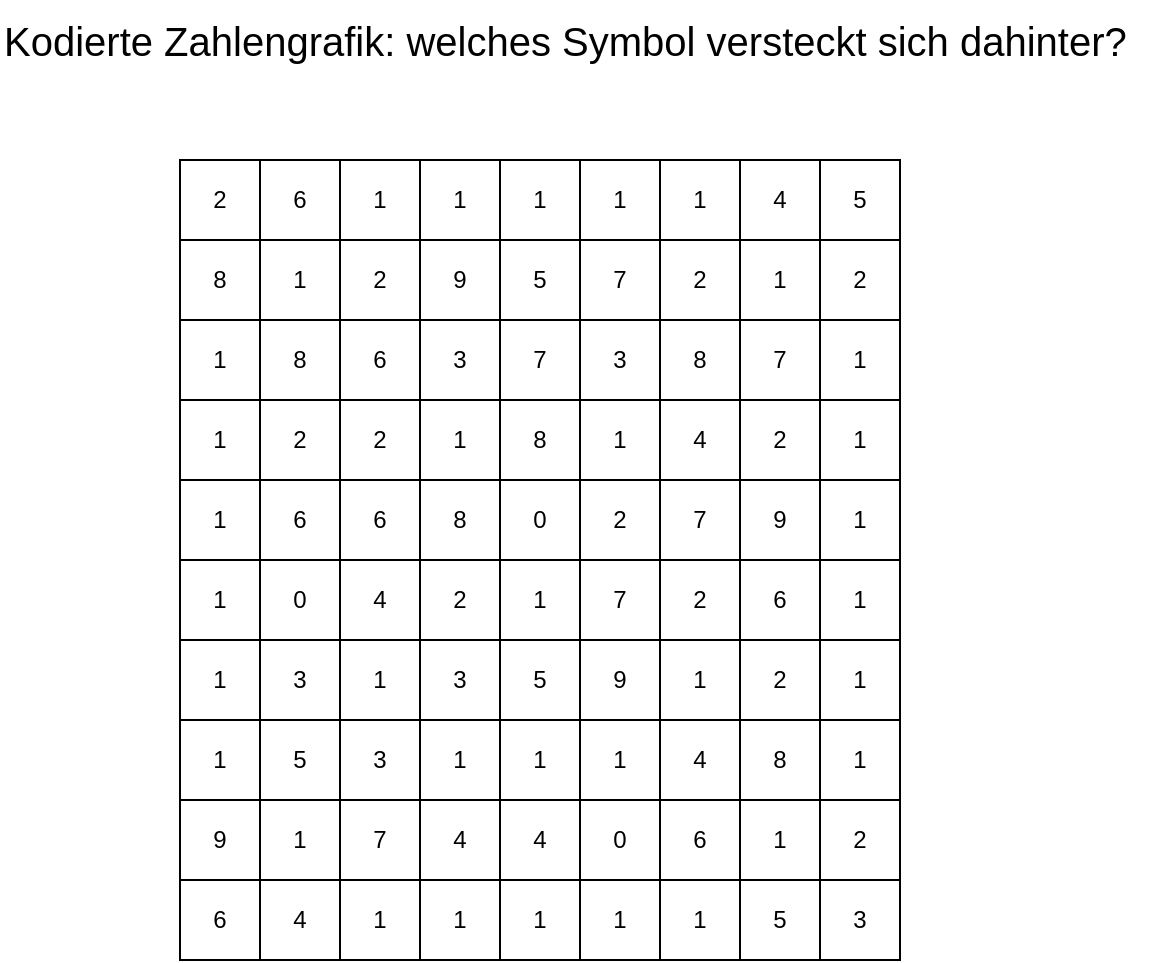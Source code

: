 <mxfile version="28.1.2">
  <diagram id="M1aS90aWbnbYZpcwZRTR" name="Codierung">
    <mxGraphModel dx="1467" dy="1004" grid="1" gridSize="10" guides="1" tooltips="1" connect="1" arrows="1" fold="1" page="1" pageScale="1" pageWidth="827" pageHeight="1169" background="#FFFFFF" math="0" shadow="0">
      <root>
        <mxCell id="0" />
        <mxCell id="1" parent="0" />
        <mxCell id="FFoIdALZb6u8X5grWPPZ-14" value="" style="childLayout=tableLayout;recursiveResize=0;shadow=0;fillColor=none;" parent="1" vertex="1">
          <mxGeometry x="200" y="120" width="120" height="400.0" as="geometry" />
        </mxCell>
        <mxCell id="FFoIdALZb6u8X5grWPPZ-15" value="" style="shape=tableRow;horizontal=0;startSize=0;swimlaneHead=0;swimlaneBody=0;top=0;left=0;bottom=0;right=0;dropTarget=0;collapsible=0;recursiveResize=0;expand=0;fontStyle=0;fillColor=none;strokeColor=inherit;" parent="FFoIdALZb6u8X5grWPPZ-14" vertex="1">
          <mxGeometry width="120" height="40" as="geometry" />
        </mxCell>
        <mxCell id="FFoIdALZb6u8X5grWPPZ-16" value="2" style="connectable=0;recursiveResize=0;strokeColor=inherit;fillColor=none;align=center;whiteSpace=wrap;html=1;" parent="FFoIdALZb6u8X5grWPPZ-15" vertex="1">
          <mxGeometry width="40" height="40" as="geometry">
            <mxRectangle width="40" height="40" as="alternateBounds" />
          </mxGeometry>
        </mxCell>
        <mxCell id="FFoIdALZb6u8X5grWPPZ-17" value="6" style="connectable=0;recursiveResize=0;strokeColor=inherit;fillColor=none;align=center;whiteSpace=wrap;html=1;" parent="FFoIdALZb6u8X5grWPPZ-15" vertex="1">
          <mxGeometry x="40" width="40" height="40" as="geometry">
            <mxRectangle width="40" height="40" as="alternateBounds" />
          </mxGeometry>
        </mxCell>
        <mxCell id="FFoIdALZb6u8X5grWPPZ-18" value="1" style="connectable=0;recursiveResize=0;strokeColor=inherit;fillColor=none;align=center;whiteSpace=wrap;html=1;" parent="FFoIdALZb6u8X5grWPPZ-15" vertex="1">
          <mxGeometry x="80" width="40" height="40" as="geometry">
            <mxRectangle width="40" height="40" as="alternateBounds" />
          </mxGeometry>
        </mxCell>
        <mxCell id="FFoIdALZb6u8X5grWPPZ-51" value="" style="shape=tableRow;horizontal=0;startSize=0;swimlaneHead=0;swimlaneBody=0;top=0;left=0;bottom=0;right=0;dropTarget=0;collapsible=0;recursiveResize=0;expand=0;fontStyle=0;fillColor=none;strokeColor=inherit;" parent="FFoIdALZb6u8X5grWPPZ-14" vertex="1">
          <mxGeometry y="40" width="120" height="40" as="geometry" />
        </mxCell>
        <mxCell id="FFoIdALZb6u8X5grWPPZ-52" value="8" style="connectable=0;recursiveResize=0;strokeColor=inherit;fillColor=none;align=center;whiteSpace=wrap;html=1;" parent="FFoIdALZb6u8X5grWPPZ-51" vertex="1">
          <mxGeometry width="40" height="40" as="geometry">
            <mxRectangle width="40" height="40" as="alternateBounds" />
          </mxGeometry>
        </mxCell>
        <mxCell id="FFoIdALZb6u8X5grWPPZ-53" value="1" style="connectable=0;recursiveResize=0;strokeColor=inherit;fillColor=none;align=center;whiteSpace=wrap;html=1;" parent="FFoIdALZb6u8X5grWPPZ-51" vertex="1">
          <mxGeometry x="40" width="40" height="40" as="geometry">
            <mxRectangle width="40" height="40" as="alternateBounds" />
          </mxGeometry>
        </mxCell>
        <mxCell id="FFoIdALZb6u8X5grWPPZ-54" value="2" style="connectable=0;recursiveResize=0;strokeColor=inherit;fillColor=none;align=center;whiteSpace=wrap;html=1;" parent="FFoIdALZb6u8X5grWPPZ-51" vertex="1">
          <mxGeometry x="80" width="40" height="40" as="geometry">
            <mxRectangle width="40" height="40" as="alternateBounds" />
          </mxGeometry>
        </mxCell>
        <mxCell id="FFoIdALZb6u8X5grWPPZ-47" value="" style="shape=tableRow;horizontal=0;startSize=0;swimlaneHead=0;swimlaneBody=0;top=0;left=0;bottom=0;right=0;dropTarget=0;collapsible=0;recursiveResize=0;expand=0;fontStyle=0;fillColor=none;strokeColor=inherit;" parent="FFoIdALZb6u8X5grWPPZ-14" vertex="1">
          <mxGeometry y="80" width="120" height="40" as="geometry" />
        </mxCell>
        <mxCell id="FFoIdALZb6u8X5grWPPZ-48" value="1" style="connectable=0;recursiveResize=0;strokeColor=inherit;fillColor=none;align=center;whiteSpace=wrap;html=1;" parent="FFoIdALZb6u8X5grWPPZ-47" vertex="1">
          <mxGeometry width="40" height="40" as="geometry">
            <mxRectangle width="40" height="40" as="alternateBounds" />
          </mxGeometry>
        </mxCell>
        <mxCell id="FFoIdALZb6u8X5grWPPZ-49" value="8" style="connectable=0;recursiveResize=0;strokeColor=inherit;fillColor=none;align=center;whiteSpace=wrap;html=1;" parent="FFoIdALZb6u8X5grWPPZ-47" vertex="1">
          <mxGeometry x="40" width="40" height="40" as="geometry">
            <mxRectangle width="40" height="40" as="alternateBounds" />
          </mxGeometry>
        </mxCell>
        <mxCell id="FFoIdALZb6u8X5grWPPZ-50" value="6" style="connectable=0;recursiveResize=0;strokeColor=inherit;fillColor=none;align=center;whiteSpace=wrap;html=1;" parent="FFoIdALZb6u8X5grWPPZ-47" vertex="1">
          <mxGeometry x="80" width="40" height="40" as="geometry">
            <mxRectangle width="40" height="40" as="alternateBounds" />
          </mxGeometry>
        </mxCell>
        <mxCell id="FFoIdALZb6u8X5grWPPZ-35" value="" style="shape=tableRow;horizontal=0;startSize=0;swimlaneHead=0;swimlaneBody=0;top=0;left=0;bottom=0;right=0;dropTarget=0;collapsible=0;recursiveResize=0;expand=0;fontStyle=0;fillColor=none;strokeColor=inherit;" parent="FFoIdALZb6u8X5grWPPZ-14" vertex="1">
          <mxGeometry y="120" width="120" height="40" as="geometry" />
        </mxCell>
        <mxCell id="FFoIdALZb6u8X5grWPPZ-36" value="1" style="connectable=0;recursiveResize=0;strokeColor=inherit;fillColor=none;align=center;whiteSpace=wrap;html=1;" parent="FFoIdALZb6u8X5grWPPZ-35" vertex="1">
          <mxGeometry width="40" height="40" as="geometry">
            <mxRectangle width="40" height="40" as="alternateBounds" />
          </mxGeometry>
        </mxCell>
        <mxCell id="FFoIdALZb6u8X5grWPPZ-37" value="2" style="connectable=0;recursiveResize=0;strokeColor=inherit;fillColor=none;align=center;whiteSpace=wrap;html=1;" parent="FFoIdALZb6u8X5grWPPZ-35" vertex="1">
          <mxGeometry x="40" width="40" height="40" as="geometry">
            <mxRectangle width="40" height="40" as="alternateBounds" />
          </mxGeometry>
        </mxCell>
        <mxCell id="FFoIdALZb6u8X5grWPPZ-38" value="2" style="connectable=0;recursiveResize=0;strokeColor=inherit;fillColor=none;align=center;whiteSpace=wrap;html=1;" parent="FFoIdALZb6u8X5grWPPZ-35" vertex="1">
          <mxGeometry x="80" width="40" height="40" as="geometry">
            <mxRectangle width="40" height="40" as="alternateBounds" />
          </mxGeometry>
        </mxCell>
        <mxCell id="FFoIdALZb6u8X5grWPPZ-39" value="" style="shape=tableRow;horizontal=0;startSize=0;swimlaneHead=0;swimlaneBody=0;top=0;left=0;bottom=0;right=0;dropTarget=0;collapsible=0;recursiveResize=0;expand=0;fontStyle=0;fillColor=none;strokeColor=inherit;" parent="FFoIdALZb6u8X5grWPPZ-14" vertex="1">
          <mxGeometry y="160" width="120" height="40" as="geometry" />
        </mxCell>
        <mxCell id="FFoIdALZb6u8X5grWPPZ-40" value="1" style="connectable=0;recursiveResize=0;strokeColor=inherit;fillColor=none;align=center;whiteSpace=wrap;html=1;" parent="FFoIdALZb6u8X5grWPPZ-39" vertex="1">
          <mxGeometry width="40" height="40" as="geometry">
            <mxRectangle width="40" height="40" as="alternateBounds" />
          </mxGeometry>
        </mxCell>
        <mxCell id="FFoIdALZb6u8X5grWPPZ-41" value="6" style="connectable=0;recursiveResize=0;strokeColor=inherit;fillColor=none;align=center;whiteSpace=wrap;html=1;" parent="FFoIdALZb6u8X5grWPPZ-39" vertex="1">
          <mxGeometry x="40" width="40" height="40" as="geometry">
            <mxRectangle width="40" height="40" as="alternateBounds" />
          </mxGeometry>
        </mxCell>
        <mxCell id="FFoIdALZb6u8X5grWPPZ-42" value="6" style="connectable=0;recursiveResize=0;align=center;whiteSpace=wrap;html=1;" parent="FFoIdALZb6u8X5grWPPZ-39" vertex="1">
          <mxGeometry x="80" width="40" height="40" as="geometry">
            <mxRectangle width="40" height="40" as="alternateBounds" />
          </mxGeometry>
        </mxCell>
        <mxCell id="FFoIdALZb6u8X5grWPPZ-55" value="" style="shape=tableRow;horizontal=0;startSize=0;swimlaneHead=0;swimlaneBody=0;top=0;left=0;bottom=0;right=0;dropTarget=0;collapsible=0;recursiveResize=0;expand=0;fontStyle=0;fillColor=none;strokeColor=inherit;" parent="FFoIdALZb6u8X5grWPPZ-14" vertex="1">
          <mxGeometry y="200" width="120" height="40" as="geometry" />
        </mxCell>
        <mxCell id="FFoIdALZb6u8X5grWPPZ-56" value="1" style="connectable=0;recursiveResize=0;strokeColor=inherit;fillColor=default;align=center;whiteSpace=wrap;html=1;" parent="FFoIdALZb6u8X5grWPPZ-55" vertex="1">
          <mxGeometry width="40" height="40" as="geometry">
            <mxRectangle width="40" height="40" as="alternateBounds" />
          </mxGeometry>
        </mxCell>
        <mxCell id="FFoIdALZb6u8X5grWPPZ-57" value="0" style="connectable=0;recursiveResize=0;strokeColor=inherit;fillColor=none;align=center;whiteSpace=wrap;html=1;" parent="FFoIdALZb6u8X5grWPPZ-55" vertex="1">
          <mxGeometry x="40" width="40" height="40" as="geometry">
            <mxRectangle width="40" height="40" as="alternateBounds" />
          </mxGeometry>
        </mxCell>
        <mxCell id="FFoIdALZb6u8X5grWPPZ-58" value="4" style="connectable=0;recursiveResize=0;strokeColor=inherit;fillColor=none;align=center;whiteSpace=wrap;html=1;" parent="FFoIdALZb6u8X5grWPPZ-55" vertex="1">
          <mxGeometry x="80" width="40" height="40" as="geometry">
            <mxRectangle width="40" height="40" as="alternateBounds" />
          </mxGeometry>
        </mxCell>
        <mxCell id="FFoIdALZb6u8X5grWPPZ-27" value="" style="shape=tableRow;horizontal=0;startSize=0;swimlaneHead=0;swimlaneBody=0;top=0;left=0;bottom=0;right=0;dropTarget=0;collapsible=0;recursiveResize=0;expand=0;fontStyle=0;fillColor=none;strokeColor=inherit;" parent="FFoIdALZb6u8X5grWPPZ-14" vertex="1">
          <mxGeometry y="240" width="120" height="40" as="geometry" />
        </mxCell>
        <mxCell id="FFoIdALZb6u8X5grWPPZ-28" value="1" style="connectable=0;recursiveResize=0;strokeColor=inherit;fillColor=none;align=center;whiteSpace=wrap;html=1;" parent="FFoIdALZb6u8X5grWPPZ-27" vertex="1">
          <mxGeometry width="40" height="40" as="geometry">
            <mxRectangle width="40" height="40" as="alternateBounds" />
          </mxGeometry>
        </mxCell>
        <mxCell id="FFoIdALZb6u8X5grWPPZ-29" value="3" style="connectable=0;recursiveResize=0;strokeColor=inherit;fillColor=none;align=center;whiteSpace=wrap;html=1;" parent="FFoIdALZb6u8X5grWPPZ-27" vertex="1">
          <mxGeometry x="40" width="40" height="40" as="geometry">
            <mxRectangle width="40" height="40" as="alternateBounds" />
          </mxGeometry>
        </mxCell>
        <mxCell id="FFoIdALZb6u8X5grWPPZ-30" value="1" style="connectable=0;recursiveResize=0;strokeColor=inherit;fillColor=none;align=center;whiteSpace=wrap;html=1;" parent="FFoIdALZb6u8X5grWPPZ-27" vertex="1">
          <mxGeometry x="80" width="40" height="40" as="geometry">
            <mxRectangle width="40" height="40" as="alternateBounds" />
          </mxGeometry>
        </mxCell>
        <mxCell id="FFoIdALZb6u8X5grWPPZ-31" value="" style="shape=tableRow;horizontal=0;startSize=0;swimlaneHead=0;swimlaneBody=0;top=0;left=0;bottom=0;right=0;dropTarget=0;collapsible=0;recursiveResize=0;expand=0;fontStyle=0;fillColor=none;strokeColor=inherit;" parent="FFoIdALZb6u8X5grWPPZ-14" vertex="1">
          <mxGeometry y="280" width="120" height="40" as="geometry" />
        </mxCell>
        <mxCell id="FFoIdALZb6u8X5grWPPZ-32" value="1" style="connectable=0;recursiveResize=0;strokeColor=inherit;fillColor=none;align=center;whiteSpace=wrap;html=1;" parent="FFoIdALZb6u8X5grWPPZ-31" vertex="1">
          <mxGeometry width="40" height="40" as="geometry">
            <mxRectangle width="40" height="40" as="alternateBounds" />
          </mxGeometry>
        </mxCell>
        <mxCell id="FFoIdALZb6u8X5grWPPZ-33" value="5" style="connectable=0;recursiveResize=0;strokeColor=inherit;fillColor=none;align=center;whiteSpace=wrap;html=1;" parent="FFoIdALZb6u8X5grWPPZ-31" vertex="1">
          <mxGeometry x="40" width="40" height="40" as="geometry">
            <mxRectangle width="40" height="40" as="alternateBounds" />
          </mxGeometry>
        </mxCell>
        <mxCell id="FFoIdALZb6u8X5grWPPZ-34" value="3" style="connectable=0;recursiveResize=0;strokeColor=inherit;fillColor=none;align=center;whiteSpace=wrap;html=1;" parent="FFoIdALZb6u8X5grWPPZ-31" vertex="1">
          <mxGeometry x="80" width="40" height="40" as="geometry">
            <mxRectangle width="40" height="40" as="alternateBounds" />
          </mxGeometry>
        </mxCell>
        <mxCell id="FFoIdALZb6u8X5grWPPZ-19" style="shape=tableRow;horizontal=0;startSize=0;swimlaneHead=0;swimlaneBody=0;top=0;left=0;bottom=0;right=0;dropTarget=0;collapsible=0;recursiveResize=0;expand=0;fontStyle=0;fillColor=none;strokeColor=inherit;" parent="FFoIdALZb6u8X5grWPPZ-14" vertex="1">
          <mxGeometry y="320" width="120" height="40" as="geometry" />
        </mxCell>
        <mxCell id="FFoIdALZb6u8X5grWPPZ-20" value="9" style="connectable=0;recursiveResize=0;strokeColor=inherit;fillColor=none;align=center;whiteSpace=wrap;html=1;" parent="FFoIdALZb6u8X5grWPPZ-19" vertex="1">
          <mxGeometry width="40" height="40" as="geometry">
            <mxRectangle width="40" height="40" as="alternateBounds" />
          </mxGeometry>
        </mxCell>
        <mxCell id="FFoIdALZb6u8X5grWPPZ-21" value="1" style="connectable=0;recursiveResize=0;strokeColor=inherit;fillColor=none;align=center;whiteSpace=wrap;html=1;" parent="FFoIdALZb6u8X5grWPPZ-19" vertex="1">
          <mxGeometry x="40" width="40" height="40" as="geometry">
            <mxRectangle width="40" height="40" as="alternateBounds" />
          </mxGeometry>
        </mxCell>
        <mxCell id="FFoIdALZb6u8X5grWPPZ-22" value="7" style="connectable=0;recursiveResize=0;strokeColor=inherit;fillColor=none;align=center;whiteSpace=wrap;html=1;" parent="FFoIdALZb6u8X5grWPPZ-19" vertex="1">
          <mxGeometry x="80" width="40" height="40" as="geometry">
            <mxRectangle width="40" height="40" as="alternateBounds" />
          </mxGeometry>
        </mxCell>
        <mxCell id="FFoIdALZb6u8X5grWPPZ-23" style="shape=tableRow;horizontal=0;startSize=0;swimlaneHead=0;swimlaneBody=0;top=0;left=0;bottom=0;right=0;dropTarget=0;collapsible=0;recursiveResize=0;expand=0;fontStyle=0;fillColor=none;strokeColor=inherit;" parent="FFoIdALZb6u8X5grWPPZ-14" vertex="1">
          <mxGeometry y="360" width="120" height="40" as="geometry" />
        </mxCell>
        <mxCell id="FFoIdALZb6u8X5grWPPZ-24" value="6" style="connectable=0;recursiveResize=0;strokeColor=inherit;fillColor=none;align=center;whiteSpace=wrap;html=1;" parent="FFoIdALZb6u8X5grWPPZ-23" vertex="1">
          <mxGeometry width="40" height="40" as="geometry">
            <mxRectangle width="40" height="40" as="alternateBounds" />
          </mxGeometry>
        </mxCell>
        <mxCell id="FFoIdALZb6u8X5grWPPZ-25" value="4" style="connectable=0;recursiveResize=0;strokeColor=inherit;fillColor=none;align=center;whiteSpace=wrap;html=1;" parent="FFoIdALZb6u8X5grWPPZ-23" vertex="1">
          <mxGeometry x="40" width="40" height="40" as="geometry">
            <mxRectangle width="40" height="40" as="alternateBounds" />
          </mxGeometry>
        </mxCell>
        <mxCell id="FFoIdALZb6u8X5grWPPZ-26" value="1" style="connectable=0;recursiveResize=0;strokeColor=inherit;fillColor=none;align=center;whiteSpace=wrap;html=1;" parent="FFoIdALZb6u8X5grWPPZ-23" vertex="1">
          <mxGeometry x="80" width="40" height="40" as="geometry">
            <mxRectangle width="40" height="40" as="alternateBounds" />
          </mxGeometry>
        </mxCell>
        <mxCell id="FFoIdALZb6u8X5grWPPZ-105" value="" style="childLayout=tableLayout;recursiveResize=0;shadow=0;fillColor=none;" parent="1" vertex="1">
          <mxGeometry x="320" y="120" width="120" height="400.0" as="geometry" />
        </mxCell>
        <mxCell id="FFoIdALZb6u8X5grWPPZ-106" value="" style="shape=tableRow;horizontal=0;startSize=0;swimlaneHead=0;swimlaneBody=0;top=0;left=0;bottom=0;right=0;dropTarget=0;collapsible=0;recursiveResize=0;expand=0;fontStyle=0;fillColor=none;strokeColor=inherit;" parent="FFoIdALZb6u8X5grWPPZ-105" vertex="1">
          <mxGeometry width="120" height="40" as="geometry" />
        </mxCell>
        <mxCell id="FFoIdALZb6u8X5grWPPZ-107" value="1" style="connectable=0;recursiveResize=0;strokeColor=inherit;fillColor=none;align=center;whiteSpace=wrap;html=1;" parent="FFoIdALZb6u8X5grWPPZ-106" vertex="1">
          <mxGeometry width="40" height="40" as="geometry">
            <mxRectangle width="40" height="40" as="alternateBounds" />
          </mxGeometry>
        </mxCell>
        <mxCell id="FFoIdALZb6u8X5grWPPZ-108" value="1" style="connectable=0;recursiveResize=0;strokeColor=inherit;fillColor=none;align=center;whiteSpace=wrap;html=1;" parent="FFoIdALZb6u8X5grWPPZ-106" vertex="1">
          <mxGeometry x="40" width="40" height="40" as="geometry">
            <mxRectangle width="40" height="40" as="alternateBounds" />
          </mxGeometry>
        </mxCell>
        <mxCell id="FFoIdALZb6u8X5grWPPZ-109" value="1" style="connectable=0;recursiveResize=0;strokeColor=inherit;fillColor=none;align=center;whiteSpace=wrap;html=1;" parent="FFoIdALZb6u8X5grWPPZ-106" vertex="1">
          <mxGeometry x="80" width="40" height="40" as="geometry">
            <mxRectangle width="40" height="40" as="alternateBounds" />
          </mxGeometry>
        </mxCell>
        <mxCell id="FFoIdALZb6u8X5grWPPZ-110" value="" style="shape=tableRow;horizontal=0;startSize=0;swimlaneHead=0;swimlaneBody=0;top=0;left=0;bottom=0;right=0;dropTarget=0;collapsible=0;recursiveResize=0;expand=0;fontStyle=0;fillColor=none;strokeColor=inherit;" parent="FFoIdALZb6u8X5grWPPZ-105" vertex="1">
          <mxGeometry y="40" width="120" height="40" as="geometry" />
        </mxCell>
        <mxCell id="FFoIdALZb6u8X5grWPPZ-111" value="9" style="connectable=0;recursiveResize=0;strokeColor=inherit;fillColor=none;align=center;whiteSpace=wrap;html=1;" parent="FFoIdALZb6u8X5grWPPZ-110" vertex="1">
          <mxGeometry width="40" height="40" as="geometry">
            <mxRectangle width="40" height="40" as="alternateBounds" />
          </mxGeometry>
        </mxCell>
        <mxCell id="FFoIdALZb6u8X5grWPPZ-112" value="5" style="connectable=0;recursiveResize=0;strokeColor=inherit;fillColor=none;align=center;whiteSpace=wrap;html=1;" parent="FFoIdALZb6u8X5grWPPZ-110" vertex="1">
          <mxGeometry x="40" width="40" height="40" as="geometry">
            <mxRectangle width="40" height="40" as="alternateBounds" />
          </mxGeometry>
        </mxCell>
        <mxCell id="FFoIdALZb6u8X5grWPPZ-113" value="7" style="connectable=0;recursiveResize=0;strokeColor=inherit;fillColor=none;align=center;whiteSpace=wrap;html=1;" parent="FFoIdALZb6u8X5grWPPZ-110" vertex="1">
          <mxGeometry x="80" width="40" height="40" as="geometry">
            <mxRectangle width="40" height="40" as="alternateBounds" />
          </mxGeometry>
        </mxCell>
        <mxCell id="FFoIdALZb6u8X5grWPPZ-114" value="" style="shape=tableRow;horizontal=0;startSize=0;swimlaneHead=0;swimlaneBody=0;top=0;left=0;bottom=0;right=0;dropTarget=0;collapsible=0;recursiveResize=0;expand=0;fontStyle=0;fillColor=none;strokeColor=inherit;" parent="FFoIdALZb6u8X5grWPPZ-105" vertex="1">
          <mxGeometry y="80" width="120" height="40" as="geometry" />
        </mxCell>
        <mxCell id="FFoIdALZb6u8X5grWPPZ-115" value="3" style="connectable=0;recursiveResize=0;strokeColor=inherit;fillColor=none;align=center;whiteSpace=wrap;html=1;" parent="FFoIdALZb6u8X5grWPPZ-114" vertex="1">
          <mxGeometry width="40" height="40" as="geometry">
            <mxRectangle width="40" height="40" as="alternateBounds" />
          </mxGeometry>
        </mxCell>
        <mxCell id="FFoIdALZb6u8X5grWPPZ-116" value="7" style="connectable=0;recursiveResize=0;strokeColor=inherit;fillColor=none;align=center;whiteSpace=wrap;html=1;" parent="FFoIdALZb6u8X5grWPPZ-114" vertex="1">
          <mxGeometry x="40" width="40" height="40" as="geometry">
            <mxRectangle width="40" height="40" as="alternateBounds" />
          </mxGeometry>
        </mxCell>
        <mxCell id="FFoIdALZb6u8X5grWPPZ-117" value="3" style="connectable=0;recursiveResize=0;strokeColor=inherit;fillColor=none;align=center;whiteSpace=wrap;html=1;" parent="FFoIdALZb6u8X5grWPPZ-114" vertex="1">
          <mxGeometry x="80" width="40" height="40" as="geometry">
            <mxRectangle width="40" height="40" as="alternateBounds" />
          </mxGeometry>
        </mxCell>
        <mxCell id="FFoIdALZb6u8X5grWPPZ-118" value="" style="shape=tableRow;horizontal=0;startSize=0;swimlaneHead=0;swimlaneBody=0;top=0;left=0;bottom=0;right=0;dropTarget=0;collapsible=0;recursiveResize=0;expand=0;fontStyle=0;fillColor=none;strokeColor=inherit;" parent="FFoIdALZb6u8X5grWPPZ-105" vertex="1">
          <mxGeometry y="120" width="120" height="40" as="geometry" />
        </mxCell>
        <mxCell id="FFoIdALZb6u8X5grWPPZ-119" value="1" style="connectable=0;recursiveResize=0;strokeColor=inherit;fillColor=none;align=center;whiteSpace=wrap;html=1;" parent="FFoIdALZb6u8X5grWPPZ-118" vertex="1">
          <mxGeometry width="40" height="40" as="geometry">
            <mxRectangle width="40" height="40" as="alternateBounds" />
          </mxGeometry>
        </mxCell>
        <mxCell id="FFoIdALZb6u8X5grWPPZ-120" value="8" style="connectable=0;recursiveResize=0;strokeColor=inherit;fillColor=none;align=center;whiteSpace=wrap;html=1;" parent="FFoIdALZb6u8X5grWPPZ-118" vertex="1">
          <mxGeometry x="40" width="40" height="40" as="geometry">
            <mxRectangle width="40" height="40" as="alternateBounds" />
          </mxGeometry>
        </mxCell>
        <mxCell id="FFoIdALZb6u8X5grWPPZ-121" value="1" style="connectable=0;recursiveResize=0;strokeColor=inherit;fillColor=none;align=center;whiteSpace=wrap;html=1;" parent="FFoIdALZb6u8X5grWPPZ-118" vertex="1">
          <mxGeometry x="80" width="40" height="40" as="geometry">
            <mxRectangle width="40" height="40" as="alternateBounds" />
          </mxGeometry>
        </mxCell>
        <mxCell id="FFoIdALZb6u8X5grWPPZ-122" value="" style="shape=tableRow;horizontal=0;startSize=0;swimlaneHead=0;swimlaneBody=0;top=0;left=0;bottom=0;right=0;dropTarget=0;collapsible=0;recursiveResize=0;expand=0;fontStyle=0;fillColor=none;strokeColor=inherit;" parent="FFoIdALZb6u8X5grWPPZ-105" vertex="1">
          <mxGeometry y="160" width="120" height="40" as="geometry" />
        </mxCell>
        <mxCell id="FFoIdALZb6u8X5grWPPZ-123" value="8" style="connectable=0;recursiveResize=0;strokeColor=inherit;fillColor=none;align=center;whiteSpace=wrap;html=1;" parent="FFoIdALZb6u8X5grWPPZ-122" vertex="1">
          <mxGeometry width="40" height="40" as="geometry">
            <mxRectangle width="40" height="40" as="alternateBounds" />
          </mxGeometry>
        </mxCell>
        <mxCell id="FFoIdALZb6u8X5grWPPZ-124" value="0" style="connectable=0;recursiveResize=0;strokeColor=inherit;fillColor=none;align=center;whiteSpace=wrap;html=1;" parent="FFoIdALZb6u8X5grWPPZ-122" vertex="1">
          <mxGeometry x="40" width="40" height="40" as="geometry">
            <mxRectangle width="40" height="40" as="alternateBounds" />
          </mxGeometry>
        </mxCell>
        <mxCell id="FFoIdALZb6u8X5grWPPZ-125" value="2" style="connectable=0;recursiveResize=0;align=center;whiteSpace=wrap;html=1;" parent="FFoIdALZb6u8X5grWPPZ-122" vertex="1">
          <mxGeometry x="80" width="40" height="40" as="geometry">
            <mxRectangle width="40" height="40" as="alternateBounds" />
          </mxGeometry>
        </mxCell>
        <mxCell id="FFoIdALZb6u8X5grWPPZ-126" value="" style="shape=tableRow;horizontal=0;startSize=0;swimlaneHead=0;swimlaneBody=0;top=0;left=0;bottom=0;right=0;dropTarget=0;collapsible=0;recursiveResize=0;expand=0;fontStyle=0;fillColor=none;strokeColor=inherit;" parent="FFoIdALZb6u8X5grWPPZ-105" vertex="1">
          <mxGeometry y="200" width="120" height="40" as="geometry" />
        </mxCell>
        <mxCell id="FFoIdALZb6u8X5grWPPZ-127" value="2" style="connectable=0;recursiveResize=0;strokeColor=inherit;fillColor=default;align=center;whiteSpace=wrap;html=1;" parent="FFoIdALZb6u8X5grWPPZ-126" vertex="1">
          <mxGeometry width="40" height="40" as="geometry">
            <mxRectangle width="40" height="40" as="alternateBounds" />
          </mxGeometry>
        </mxCell>
        <mxCell id="FFoIdALZb6u8X5grWPPZ-128" value="1" style="connectable=0;recursiveResize=0;strokeColor=inherit;fillColor=none;align=center;whiteSpace=wrap;html=1;" parent="FFoIdALZb6u8X5grWPPZ-126" vertex="1">
          <mxGeometry x="40" width="40" height="40" as="geometry">
            <mxRectangle width="40" height="40" as="alternateBounds" />
          </mxGeometry>
        </mxCell>
        <mxCell id="FFoIdALZb6u8X5grWPPZ-129" value="7" style="connectable=0;recursiveResize=0;strokeColor=inherit;fillColor=none;align=center;whiteSpace=wrap;html=1;" parent="FFoIdALZb6u8X5grWPPZ-126" vertex="1">
          <mxGeometry x="80" width="40" height="40" as="geometry">
            <mxRectangle width="40" height="40" as="alternateBounds" />
          </mxGeometry>
        </mxCell>
        <mxCell id="FFoIdALZb6u8X5grWPPZ-130" value="" style="shape=tableRow;horizontal=0;startSize=0;swimlaneHead=0;swimlaneBody=0;top=0;left=0;bottom=0;right=0;dropTarget=0;collapsible=0;recursiveResize=0;expand=0;fontStyle=0;fillColor=none;strokeColor=inherit;" parent="FFoIdALZb6u8X5grWPPZ-105" vertex="1">
          <mxGeometry y="240" width="120" height="40" as="geometry" />
        </mxCell>
        <mxCell id="FFoIdALZb6u8X5grWPPZ-131" value="3" style="connectable=0;recursiveResize=0;strokeColor=inherit;fillColor=none;align=center;whiteSpace=wrap;html=1;" parent="FFoIdALZb6u8X5grWPPZ-130" vertex="1">
          <mxGeometry width="40" height="40" as="geometry">
            <mxRectangle width="40" height="40" as="alternateBounds" />
          </mxGeometry>
        </mxCell>
        <mxCell id="FFoIdALZb6u8X5grWPPZ-132" value="5" style="connectable=0;recursiveResize=0;strokeColor=inherit;fillColor=none;align=center;whiteSpace=wrap;html=1;" parent="FFoIdALZb6u8X5grWPPZ-130" vertex="1">
          <mxGeometry x="40" width="40" height="40" as="geometry">
            <mxRectangle width="40" height="40" as="alternateBounds" />
          </mxGeometry>
        </mxCell>
        <mxCell id="FFoIdALZb6u8X5grWPPZ-133" value="9" style="connectable=0;recursiveResize=0;strokeColor=inherit;fillColor=none;align=center;whiteSpace=wrap;html=1;" parent="FFoIdALZb6u8X5grWPPZ-130" vertex="1">
          <mxGeometry x="80" width="40" height="40" as="geometry">
            <mxRectangle width="40" height="40" as="alternateBounds" />
          </mxGeometry>
        </mxCell>
        <mxCell id="FFoIdALZb6u8X5grWPPZ-134" value="" style="shape=tableRow;horizontal=0;startSize=0;swimlaneHead=0;swimlaneBody=0;top=0;left=0;bottom=0;right=0;dropTarget=0;collapsible=0;recursiveResize=0;expand=0;fontStyle=0;fillColor=none;strokeColor=inherit;" parent="FFoIdALZb6u8X5grWPPZ-105" vertex="1">
          <mxGeometry y="280" width="120" height="40" as="geometry" />
        </mxCell>
        <mxCell id="FFoIdALZb6u8X5grWPPZ-135" value="1" style="connectable=0;recursiveResize=0;strokeColor=inherit;fillColor=none;align=center;whiteSpace=wrap;html=1;" parent="FFoIdALZb6u8X5grWPPZ-134" vertex="1">
          <mxGeometry width="40" height="40" as="geometry">
            <mxRectangle width="40" height="40" as="alternateBounds" />
          </mxGeometry>
        </mxCell>
        <mxCell id="FFoIdALZb6u8X5grWPPZ-136" value="1" style="connectable=0;recursiveResize=0;strokeColor=inherit;fillColor=none;align=center;whiteSpace=wrap;html=1;" parent="FFoIdALZb6u8X5grWPPZ-134" vertex="1">
          <mxGeometry x="40" width="40" height="40" as="geometry">
            <mxRectangle width="40" height="40" as="alternateBounds" />
          </mxGeometry>
        </mxCell>
        <mxCell id="FFoIdALZb6u8X5grWPPZ-137" value="1" style="connectable=0;recursiveResize=0;strokeColor=inherit;fillColor=none;align=center;whiteSpace=wrap;html=1;" parent="FFoIdALZb6u8X5grWPPZ-134" vertex="1">
          <mxGeometry x="80" width="40" height="40" as="geometry">
            <mxRectangle width="40" height="40" as="alternateBounds" />
          </mxGeometry>
        </mxCell>
        <mxCell id="FFoIdALZb6u8X5grWPPZ-138" style="shape=tableRow;horizontal=0;startSize=0;swimlaneHead=0;swimlaneBody=0;top=0;left=0;bottom=0;right=0;dropTarget=0;collapsible=0;recursiveResize=0;expand=0;fontStyle=0;fillColor=none;strokeColor=inherit;" parent="FFoIdALZb6u8X5grWPPZ-105" vertex="1">
          <mxGeometry y="320" width="120" height="40" as="geometry" />
        </mxCell>
        <mxCell id="FFoIdALZb6u8X5grWPPZ-139" value="4" style="connectable=0;recursiveResize=0;strokeColor=inherit;fillColor=none;align=center;whiteSpace=wrap;html=1;" parent="FFoIdALZb6u8X5grWPPZ-138" vertex="1">
          <mxGeometry width="40" height="40" as="geometry">
            <mxRectangle width="40" height="40" as="alternateBounds" />
          </mxGeometry>
        </mxCell>
        <mxCell id="FFoIdALZb6u8X5grWPPZ-140" value="4" style="connectable=0;recursiveResize=0;strokeColor=inherit;fillColor=none;align=center;whiteSpace=wrap;html=1;" parent="FFoIdALZb6u8X5grWPPZ-138" vertex="1">
          <mxGeometry x="40" width="40" height="40" as="geometry">
            <mxRectangle width="40" height="40" as="alternateBounds" />
          </mxGeometry>
        </mxCell>
        <mxCell id="FFoIdALZb6u8X5grWPPZ-141" value="0" style="connectable=0;recursiveResize=0;strokeColor=inherit;fillColor=none;align=center;whiteSpace=wrap;html=1;" parent="FFoIdALZb6u8X5grWPPZ-138" vertex="1">
          <mxGeometry x="80" width="40" height="40" as="geometry">
            <mxRectangle width="40" height="40" as="alternateBounds" />
          </mxGeometry>
        </mxCell>
        <mxCell id="FFoIdALZb6u8X5grWPPZ-142" style="shape=tableRow;horizontal=0;startSize=0;swimlaneHead=0;swimlaneBody=0;top=0;left=0;bottom=0;right=0;dropTarget=0;collapsible=0;recursiveResize=0;expand=0;fontStyle=0;fillColor=none;strokeColor=inherit;" parent="FFoIdALZb6u8X5grWPPZ-105" vertex="1">
          <mxGeometry y="360" width="120" height="40" as="geometry" />
        </mxCell>
        <mxCell id="FFoIdALZb6u8X5grWPPZ-143" value="1" style="connectable=0;recursiveResize=0;strokeColor=inherit;fillColor=none;align=center;whiteSpace=wrap;html=1;" parent="FFoIdALZb6u8X5grWPPZ-142" vertex="1">
          <mxGeometry width="40" height="40" as="geometry">
            <mxRectangle width="40" height="40" as="alternateBounds" />
          </mxGeometry>
        </mxCell>
        <mxCell id="FFoIdALZb6u8X5grWPPZ-144" value="1" style="connectable=0;recursiveResize=0;strokeColor=inherit;fillColor=none;align=center;whiteSpace=wrap;html=1;" parent="FFoIdALZb6u8X5grWPPZ-142" vertex="1">
          <mxGeometry x="40" width="40" height="40" as="geometry">
            <mxRectangle width="40" height="40" as="alternateBounds" />
          </mxGeometry>
        </mxCell>
        <mxCell id="FFoIdALZb6u8X5grWPPZ-145" value="1" style="connectable=0;recursiveResize=0;strokeColor=inherit;fillColor=none;align=center;whiteSpace=wrap;html=1;" parent="FFoIdALZb6u8X5grWPPZ-142" vertex="1">
          <mxGeometry x="80" width="40" height="40" as="geometry">
            <mxRectangle width="40" height="40" as="alternateBounds" />
          </mxGeometry>
        </mxCell>
        <mxCell id="FFoIdALZb6u8X5grWPPZ-146" value="" style="childLayout=tableLayout;recursiveResize=0;shadow=0;fillColor=none;" parent="1" vertex="1">
          <mxGeometry x="440" y="120" width="120" height="400.0" as="geometry" />
        </mxCell>
        <mxCell id="FFoIdALZb6u8X5grWPPZ-147" value="" style="shape=tableRow;horizontal=0;startSize=0;swimlaneHead=0;swimlaneBody=0;top=0;left=0;bottom=0;right=0;dropTarget=0;collapsible=0;recursiveResize=0;expand=0;fontStyle=0;fillColor=none;strokeColor=inherit;" parent="FFoIdALZb6u8X5grWPPZ-146" vertex="1">
          <mxGeometry width="120" height="40" as="geometry" />
        </mxCell>
        <mxCell id="FFoIdALZb6u8X5grWPPZ-148" value="1" style="connectable=0;recursiveResize=0;strokeColor=inherit;fillColor=none;align=center;whiteSpace=wrap;html=1;" parent="FFoIdALZb6u8X5grWPPZ-147" vertex="1">
          <mxGeometry width="40" height="40" as="geometry">
            <mxRectangle width="40" height="40" as="alternateBounds" />
          </mxGeometry>
        </mxCell>
        <mxCell id="FFoIdALZb6u8X5grWPPZ-149" value="4" style="connectable=0;recursiveResize=0;strokeColor=inherit;fillColor=none;align=center;whiteSpace=wrap;html=1;" parent="FFoIdALZb6u8X5grWPPZ-147" vertex="1">
          <mxGeometry x="40" width="40" height="40" as="geometry">
            <mxRectangle width="40" height="40" as="alternateBounds" />
          </mxGeometry>
        </mxCell>
        <mxCell id="FFoIdALZb6u8X5grWPPZ-150" value="5" style="connectable=0;recursiveResize=0;strokeColor=inherit;fillColor=none;align=center;whiteSpace=wrap;html=1;" parent="FFoIdALZb6u8X5grWPPZ-147" vertex="1">
          <mxGeometry x="80" width="40" height="40" as="geometry">
            <mxRectangle width="40" height="40" as="alternateBounds" />
          </mxGeometry>
        </mxCell>
        <mxCell id="FFoIdALZb6u8X5grWPPZ-151" value="" style="shape=tableRow;horizontal=0;startSize=0;swimlaneHead=0;swimlaneBody=0;top=0;left=0;bottom=0;right=0;dropTarget=0;collapsible=0;recursiveResize=0;expand=0;fontStyle=0;fillColor=none;strokeColor=inherit;" parent="FFoIdALZb6u8X5grWPPZ-146" vertex="1">
          <mxGeometry y="40" width="120" height="40" as="geometry" />
        </mxCell>
        <mxCell id="FFoIdALZb6u8X5grWPPZ-152" value="2" style="connectable=0;recursiveResize=0;strokeColor=inherit;fillColor=none;align=center;whiteSpace=wrap;html=1;" parent="FFoIdALZb6u8X5grWPPZ-151" vertex="1">
          <mxGeometry width="40" height="40" as="geometry">
            <mxRectangle width="40" height="40" as="alternateBounds" />
          </mxGeometry>
        </mxCell>
        <mxCell id="FFoIdALZb6u8X5grWPPZ-153" value="1" style="connectable=0;recursiveResize=0;strokeColor=inherit;fillColor=none;align=center;whiteSpace=wrap;html=1;" parent="FFoIdALZb6u8X5grWPPZ-151" vertex="1">
          <mxGeometry x="40" width="40" height="40" as="geometry">
            <mxRectangle width="40" height="40" as="alternateBounds" />
          </mxGeometry>
        </mxCell>
        <mxCell id="FFoIdALZb6u8X5grWPPZ-154" value="2" style="connectable=0;recursiveResize=0;strokeColor=inherit;fillColor=none;align=center;whiteSpace=wrap;html=1;" parent="FFoIdALZb6u8X5grWPPZ-151" vertex="1">
          <mxGeometry x="80" width="40" height="40" as="geometry">
            <mxRectangle width="40" height="40" as="alternateBounds" />
          </mxGeometry>
        </mxCell>
        <mxCell id="FFoIdALZb6u8X5grWPPZ-155" value="" style="shape=tableRow;horizontal=0;startSize=0;swimlaneHead=0;swimlaneBody=0;top=0;left=0;bottom=0;right=0;dropTarget=0;collapsible=0;recursiveResize=0;expand=0;fontStyle=0;fillColor=none;strokeColor=inherit;" parent="FFoIdALZb6u8X5grWPPZ-146" vertex="1">
          <mxGeometry y="80" width="120" height="40" as="geometry" />
        </mxCell>
        <mxCell id="FFoIdALZb6u8X5grWPPZ-156" value="8" style="connectable=0;recursiveResize=0;strokeColor=inherit;fillColor=none;align=center;whiteSpace=wrap;html=1;" parent="FFoIdALZb6u8X5grWPPZ-155" vertex="1">
          <mxGeometry width="40" height="40" as="geometry">
            <mxRectangle width="40" height="40" as="alternateBounds" />
          </mxGeometry>
        </mxCell>
        <mxCell id="FFoIdALZb6u8X5grWPPZ-157" value="7" style="connectable=0;recursiveResize=0;strokeColor=inherit;fillColor=none;align=center;whiteSpace=wrap;html=1;" parent="FFoIdALZb6u8X5grWPPZ-155" vertex="1">
          <mxGeometry x="40" width="40" height="40" as="geometry">
            <mxRectangle width="40" height="40" as="alternateBounds" />
          </mxGeometry>
        </mxCell>
        <mxCell id="FFoIdALZb6u8X5grWPPZ-158" value="&lt;div&gt;1&lt;/div&gt;" style="connectable=0;recursiveResize=0;strokeColor=inherit;fillColor=none;align=center;whiteSpace=wrap;html=1;" parent="FFoIdALZb6u8X5grWPPZ-155" vertex="1">
          <mxGeometry x="80" width="40" height="40" as="geometry">
            <mxRectangle width="40" height="40" as="alternateBounds" />
          </mxGeometry>
        </mxCell>
        <mxCell id="FFoIdALZb6u8X5grWPPZ-159" value="" style="shape=tableRow;horizontal=0;startSize=0;swimlaneHead=0;swimlaneBody=0;top=0;left=0;bottom=0;right=0;dropTarget=0;collapsible=0;recursiveResize=0;expand=0;fontStyle=0;fillColor=none;strokeColor=inherit;" parent="FFoIdALZb6u8X5grWPPZ-146" vertex="1">
          <mxGeometry y="120" width="120" height="40" as="geometry" />
        </mxCell>
        <mxCell id="FFoIdALZb6u8X5grWPPZ-160" value="4" style="connectable=0;recursiveResize=0;strokeColor=inherit;fillColor=none;align=center;whiteSpace=wrap;html=1;" parent="FFoIdALZb6u8X5grWPPZ-159" vertex="1">
          <mxGeometry width="40" height="40" as="geometry">
            <mxRectangle width="40" height="40" as="alternateBounds" />
          </mxGeometry>
        </mxCell>
        <mxCell id="FFoIdALZb6u8X5grWPPZ-161" value="2" style="connectable=0;recursiveResize=0;strokeColor=inherit;fillColor=none;align=center;whiteSpace=wrap;html=1;" parent="FFoIdALZb6u8X5grWPPZ-159" vertex="1">
          <mxGeometry x="40" width="40" height="40" as="geometry">
            <mxRectangle width="40" height="40" as="alternateBounds" />
          </mxGeometry>
        </mxCell>
        <mxCell id="FFoIdALZb6u8X5grWPPZ-162" value="1" style="connectable=0;recursiveResize=0;strokeColor=inherit;fillColor=none;align=center;whiteSpace=wrap;html=1;" parent="FFoIdALZb6u8X5grWPPZ-159" vertex="1">
          <mxGeometry x="80" width="40" height="40" as="geometry">
            <mxRectangle width="40" height="40" as="alternateBounds" />
          </mxGeometry>
        </mxCell>
        <mxCell id="FFoIdALZb6u8X5grWPPZ-163" value="" style="shape=tableRow;horizontal=0;startSize=0;swimlaneHead=0;swimlaneBody=0;top=0;left=0;bottom=0;right=0;dropTarget=0;collapsible=0;recursiveResize=0;expand=0;fontStyle=0;fillColor=none;strokeColor=inherit;" parent="FFoIdALZb6u8X5grWPPZ-146" vertex="1">
          <mxGeometry y="160" width="120" height="40" as="geometry" />
        </mxCell>
        <mxCell id="FFoIdALZb6u8X5grWPPZ-164" value="7" style="connectable=0;recursiveResize=0;strokeColor=inherit;fillColor=none;align=center;whiteSpace=wrap;html=1;" parent="FFoIdALZb6u8X5grWPPZ-163" vertex="1">
          <mxGeometry width="40" height="40" as="geometry">
            <mxRectangle width="40" height="40" as="alternateBounds" />
          </mxGeometry>
        </mxCell>
        <mxCell id="FFoIdALZb6u8X5grWPPZ-165" value="9" style="connectable=0;recursiveResize=0;strokeColor=inherit;fillColor=none;align=center;whiteSpace=wrap;html=1;" parent="FFoIdALZb6u8X5grWPPZ-163" vertex="1">
          <mxGeometry x="40" width="40" height="40" as="geometry">
            <mxRectangle width="40" height="40" as="alternateBounds" />
          </mxGeometry>
        </mxCell>
        <mxCell id="FFoIdALZb6u8X5grWPPZ-166" value="1" style="connectable=0;recursiveResize=0;align=center;whiteSpace=wrap;html=1;" parent="FFoIdALZb6u8X5grWPPZ-163" vertex="1">
          <mxGeometry x="80" width="40" height="40" as="geometry">
            <mxRectangle width="40" height="40" as="alternateBounds" />
          </mxGeometry>
        </mxCell>
        <mxCell id="FFoIdALZb6u8X5grWPPZ-167" value="" style="shape=tableRow;horizontal=0;startSize=0;swimlaneHead=0;swimlaneBody=0;top=0;left=0;bottom=0;right=0;dropTarget=0;collapsible=0;recursiveResize=0;expand=0;fontStyle=0;fillColor=none;strokeColor=inherit;" parent="FFoIdALZb6u8X5grWPPZ-146" vertex="1">
          <mxGeometry y="200" width="120" height="40" as="geometry" />
        </mxCell>
        <mxCell id="FFoIdALZb6u8X5grWPPZ-168" value="2" style="connectable=0;recursiveResize=0;strokeColor=inherit;fillColor=default;align=center;whiteSpace=wrap;html=1;" parent="FFoIdALZb6u8X5grWPPZ-167" vertex="1">
          <mxGeometry width="40" height="40" as="geometry">
            <mxRectangle width="40" height="40" as="alternateBounds" />
          </mxGeometry>
        </mxCell>
        <mxCell id="FFoIdALZb6u8X5grWPPZ-169" value="6" style="connectable=0;recursiveResize=0;strokeColor=inherit;fillColor=none;align=center;whiteSpace=wrap;html=1;" parent="FFoIdALZb6u8X5grWPPZ-167" vertex="1">
          <mxGeometry x="40" width="40" height="40" as="geometry">
            <mxRectangle width="40" height="40" as="alternateBounds" />
          </mxGeometry>
        </mxCell>
        <mxCell id="FFoIdALZb6u8X5grWPPZ-170" value="1" style="connectable=0;recursiveResize=0;strokeColor=inherit;fillColor=none;align=center;whiteSpace=wrap;html=1;" parent="FFoIdALZb6u8X5grWPPZ-167" vertex="1">
          <mxGeometry x="80" width="40" height="40" as="geometry">
            <mxRectangle width="40" height="40" as="alternateBounds" />
          </mxGeometry>
        </mxCell>
        <mxCell id="FFoIdALZb6u8X5grWPPZ-171" value="" style="shape=tableRow;horizontal=0;startSize=0;swimlaneHead=0;swimlaneBody=0;top=0;left=0;bottom=0;right=0;dropTarget=0;collapsible=0;recursiveResize=0;expand=0;fontStyle=0;fillColor=none;strokeColor=inherit;" parent="FFoIdALZb6u8X5grWPPZ-146" vertex="1">
          <mxGeometry y="240" width="120" height="40" as="geometry" />
        </mxCell>
        <mxCell id="FFoIdALZb6u8X5grWPPZ-172" value="1" style="connectable=0;recursiveResize=0;strokeColor=inherit;fillColor=none;align=center;whiteSpace=wrap;html=1;" parent="FFoIdALZb6u8X5grWPPZ-171" vertex="1">
          <mxGeometry width="40" height="40" as="geometry">
            <mxRectangle width="40" height="40" as="alternateBounds" />
          </mxGeometry>
        </mxCell>
        <mxCell id="FFoIdALZb6u8X5grWPPZ-173" value="2" style="connectable=0;recursiveResize=0;strokeColor=inherit;fillColor=none;align=center;whiteSpace=wrap;html=1;" parent="FFoIdALZb6u8X5grWPPZ-171" vertex="1">
          <mxGeometry x="40" width="40" height="40" as="geometry">
            <mxRectangle width="40" height="40" as="alternateBounds" />
          </mxGeometry>
        </mxCell>
        <mxCell id="FFoIdALZb6u8X5grWPPZ-174" value="1" style="connectable=0;recursiveResize=0;strokeColor=inherit;fillColor=none;align=center;whiteSpace=wrap;html=1;" parent="FFoIdALZb6u8X5grWPPZ-171" vertex="1">
          <mxGeometry x="80" width="40" height="40" as="geometry">
            <mxRectangle width="40" height="40" as="alternateBounds" />
          </mxGeometry>
        </mxCell>
        <mxCell id="FFoIdALZb6u8X5grWPPZ-175" value="" style="shape=tableRow;horizontal=0;startSize=0;swimlaneHead=0;swimlaneBody=0;top=0;left=0;bottom=0;right=0;dropTarget=0;collapsible=0;recursiveResize=0;expand=0;fontStyle=0;fillColor=none;strokeColor=inherit;" parent="FFoIdALZb6u8X5grWPPZ-146" vertex="1">
          <mxGeometry y="280" width="120" height="40" as="geometry" />
        </mxCell>
        <mxCell id="FFoIdALZb6u8X5grWPPZ-176" value="4" style="connectable=0;recursiveResize=0;strokeColor=inherit;fillColor=none;align=center;whiteSpace=wrap;html=1;" parent="FFoIdALZb6u8X5grWPPZ-175" vertex="1">
          <mxGeometry width="40" height="40" as="geometry">
            <mxRectangle width="40" height="40" as="alternateBounds" />
          </mxGeometry>
        </mxCell>
        <mxCell id="FFoIdALZb6u8X5grWPPZ-177" value="8" style="connectable=0;recursiveResize=0;strokeColor=inherit;fillColor=none;align=center;whiteSpace=wrap;html=1;" parent="FFoIdALZb6u8X5grWPPZ-175" vertex="1">
          <mxGeometry x="40" width="40" height="40" as="geometry">
            <mxRectangle width="40" height="40" as="alternateBounds" />
          </mxGeometry>
        </mxCell>
        <mxCell id="FFoIdALZb6u8X5grWPPZ-178" value="1" style="connectable=0;recursiveResize=0;strokeColor=inherit;fillColor=none;align=center;whiteSpace=wrap;html=1;" parent="FFoIdALZb6u8X5grWPPZ-175" vertex="1">
          <mxGeometry x="80" width="40" height="40" as="geometry">
            <mxRectangle width="40" height="40" as="alternateBounds" />
          </mxGeometry>
        </mxCell>
        <mxCell id="FFoIdALZb6u8X5grWPPZ-179" style="shape=tableRow;horizontal=0;startSize=0;swimlaneHead=0;swimlaneBody=0;top=0;left=0;bottom=0;right=0;dropTarget=0;collapsible=0;recursiveResize=0;expand=0;fontStyle=0;fillColor=none;strokeColor=inherit;" parent="FFoIdALZb6u8X5grWPPZ-146" vertex="1">
          <mxGeometry y="320" width="120" height="40" as="geometry" />
        </mxCell>
        <mxCell id="FFoIdALZb6u8X5grWPPZ-180" value="6" style="connectable=0;recursiveResize=0;strokeColor=inherit;fillColor=none;align=center;whiteSpace=wrap;html=1;" parent="FFoIdALZb6u8X5grWPPZ-179" vertex="1">
          <mxGeometry width="40" height="40" as="geometry">
            <mxRectangle width="40" height="40" as="alternateBounds" />
          </mxGeometry>
        </mxCell>
        <mxCell id="FFoIdALZb6u8X5grWPPZ-181" value="1" style="connectable=0;recursiveResize=0;strokeColor=inherit;fillColor=none;align=center;whiteSpace=wrap;html=1;" parent="FFoIdALZb6u8X5grWPPZ-179" vertex="1">
          <mxGeometry x="40" width="40" height="40" as="geometry">
            <mxRectangle width="40" height="40" as="alternateBounds" />
          </mxGeometry>
        </mxCell>
        <mxCell id="FFoIdALZb6u8X5grWPPZ-182" value="2" style="connectable=0;recursiveResize=0;strokeColor=inherit;fillColor=none;align=center;whiteSpace=wrap;html=1;" parent="FFoIdALZb6u8X5grWPPZ-179" vertex="1">
          <mxGeometry x="80" width="40" height="40" as="geometry">
            <mxRectangle width="40" height="40" as="alternateBounds" />
          </mxGeometry>
        </mxCell>
        <mxCell id="FFoIdALZb6u8X5grWPPZ-183" style="shape=tableRow;horizontal=0;startSize=0;swimlaneHead=0;swimlaneBody=0;top=0;left=0;bottom=0;right=0;dropTarget=0;collapsible=0;recursiveResize=0;expand=0;fontStyle=0;fillColor=none;strokeColor=inherit;" parent="FFoIdALZb6u8X5grWPPZ-146" vertex="1">
          <mxGeometry y="360" width="120" height="40" as="geometry" />
        </mxCell>
        <mxCell id="FFoIdALZb6u8X5grWPPZ-184" value="1" style="connectable=0;recursiveResize=0;strokeColor=inherit;fillColor=none;align=center;whiteSpace=wrap;html=1;" parent="FFoIdALZb6u8X5grWPPZ-183" vertex="1">
          <mxGeometry width="40" height="40" as="geometry">
            <mxRectangle width="40" height="40" as="alternateBounds" />
          </mxGeometry>
        </mxCell>
        <mxCell id="FFoIdALZb6u8X5grWPPZ-185" value="5" style="connectable=0;recursiveResize=0;strokeColor=inherit;fillColor=none;align=center;whiteSpace=wrap;html=1;" parent="FFoIdALZb6u8X5grWPPZ-183" vertex="1">
          <mxGeometry x="40" width="40" height="40" as="geometry">
            <mxRectangle width="40" height="40" as="alternateBounds" />
          </mxGeometry>
        </mxCell>
        <mxCell id="FFoIdALZb6u8X5grWPPZ-186" value="3" style="connectable=0;recursiveResize=0;strokeColor=inherit;fillColor=none;align=center;whiteSpace=wrap;html=1;" parent="FFoIdALZb6u8X5grWPPZ-183" vertex="1">
          <mxGeometry x="80" width="40" height="40" as="geometry">
            <mxRectangle width="40" height="40" as="alternateBounds" />
          </mxGeometry>
        </mxCell>
        <mxCell id="IDBCPKNjdkhnmOrZb9Ts-1" value="&lt;div align=&quot;left&quot;&gt;Kodierte Zahlengrafik: welches Symbol versteckt sich dahinter?&lt;/div&gt;" style="text;html=1;align=left;verticalAlign=middle;resizable=0;points=[];autosize=1;strokeColor=none;fillColor=none;fontSize=20;" parent="1" vertex="1">
          <mxGeometry x="110" y="40" width="580" height="40" as="geometry" />
        </mxCell>
      </root>
    </mxGraphModel>
  </diagram>
</mxfile>
